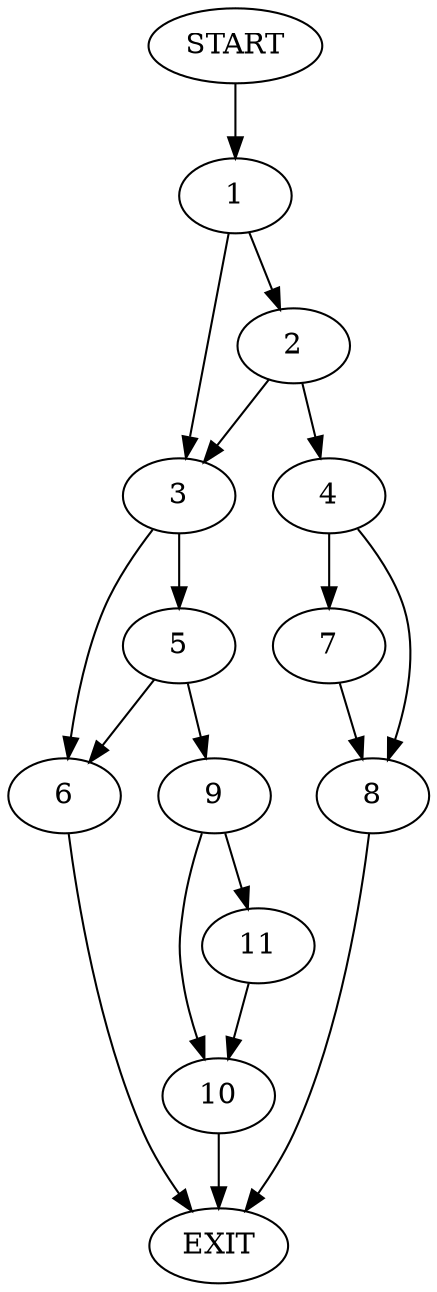 digraph {
0 [label="START"]
12 [label="EXIT"]
0 -> 1
1 -> 2
1 -> 3
2 -> 3
2 -> 4
3 -> 5
3 -> 6
4 -> 7
4 -> 8
7 -> 8
8 -> 12
5 -> 9
5 -> 6
6 -> 12
9 -> 10
9 -> 11
11 -> 10
10 -> 12
}
